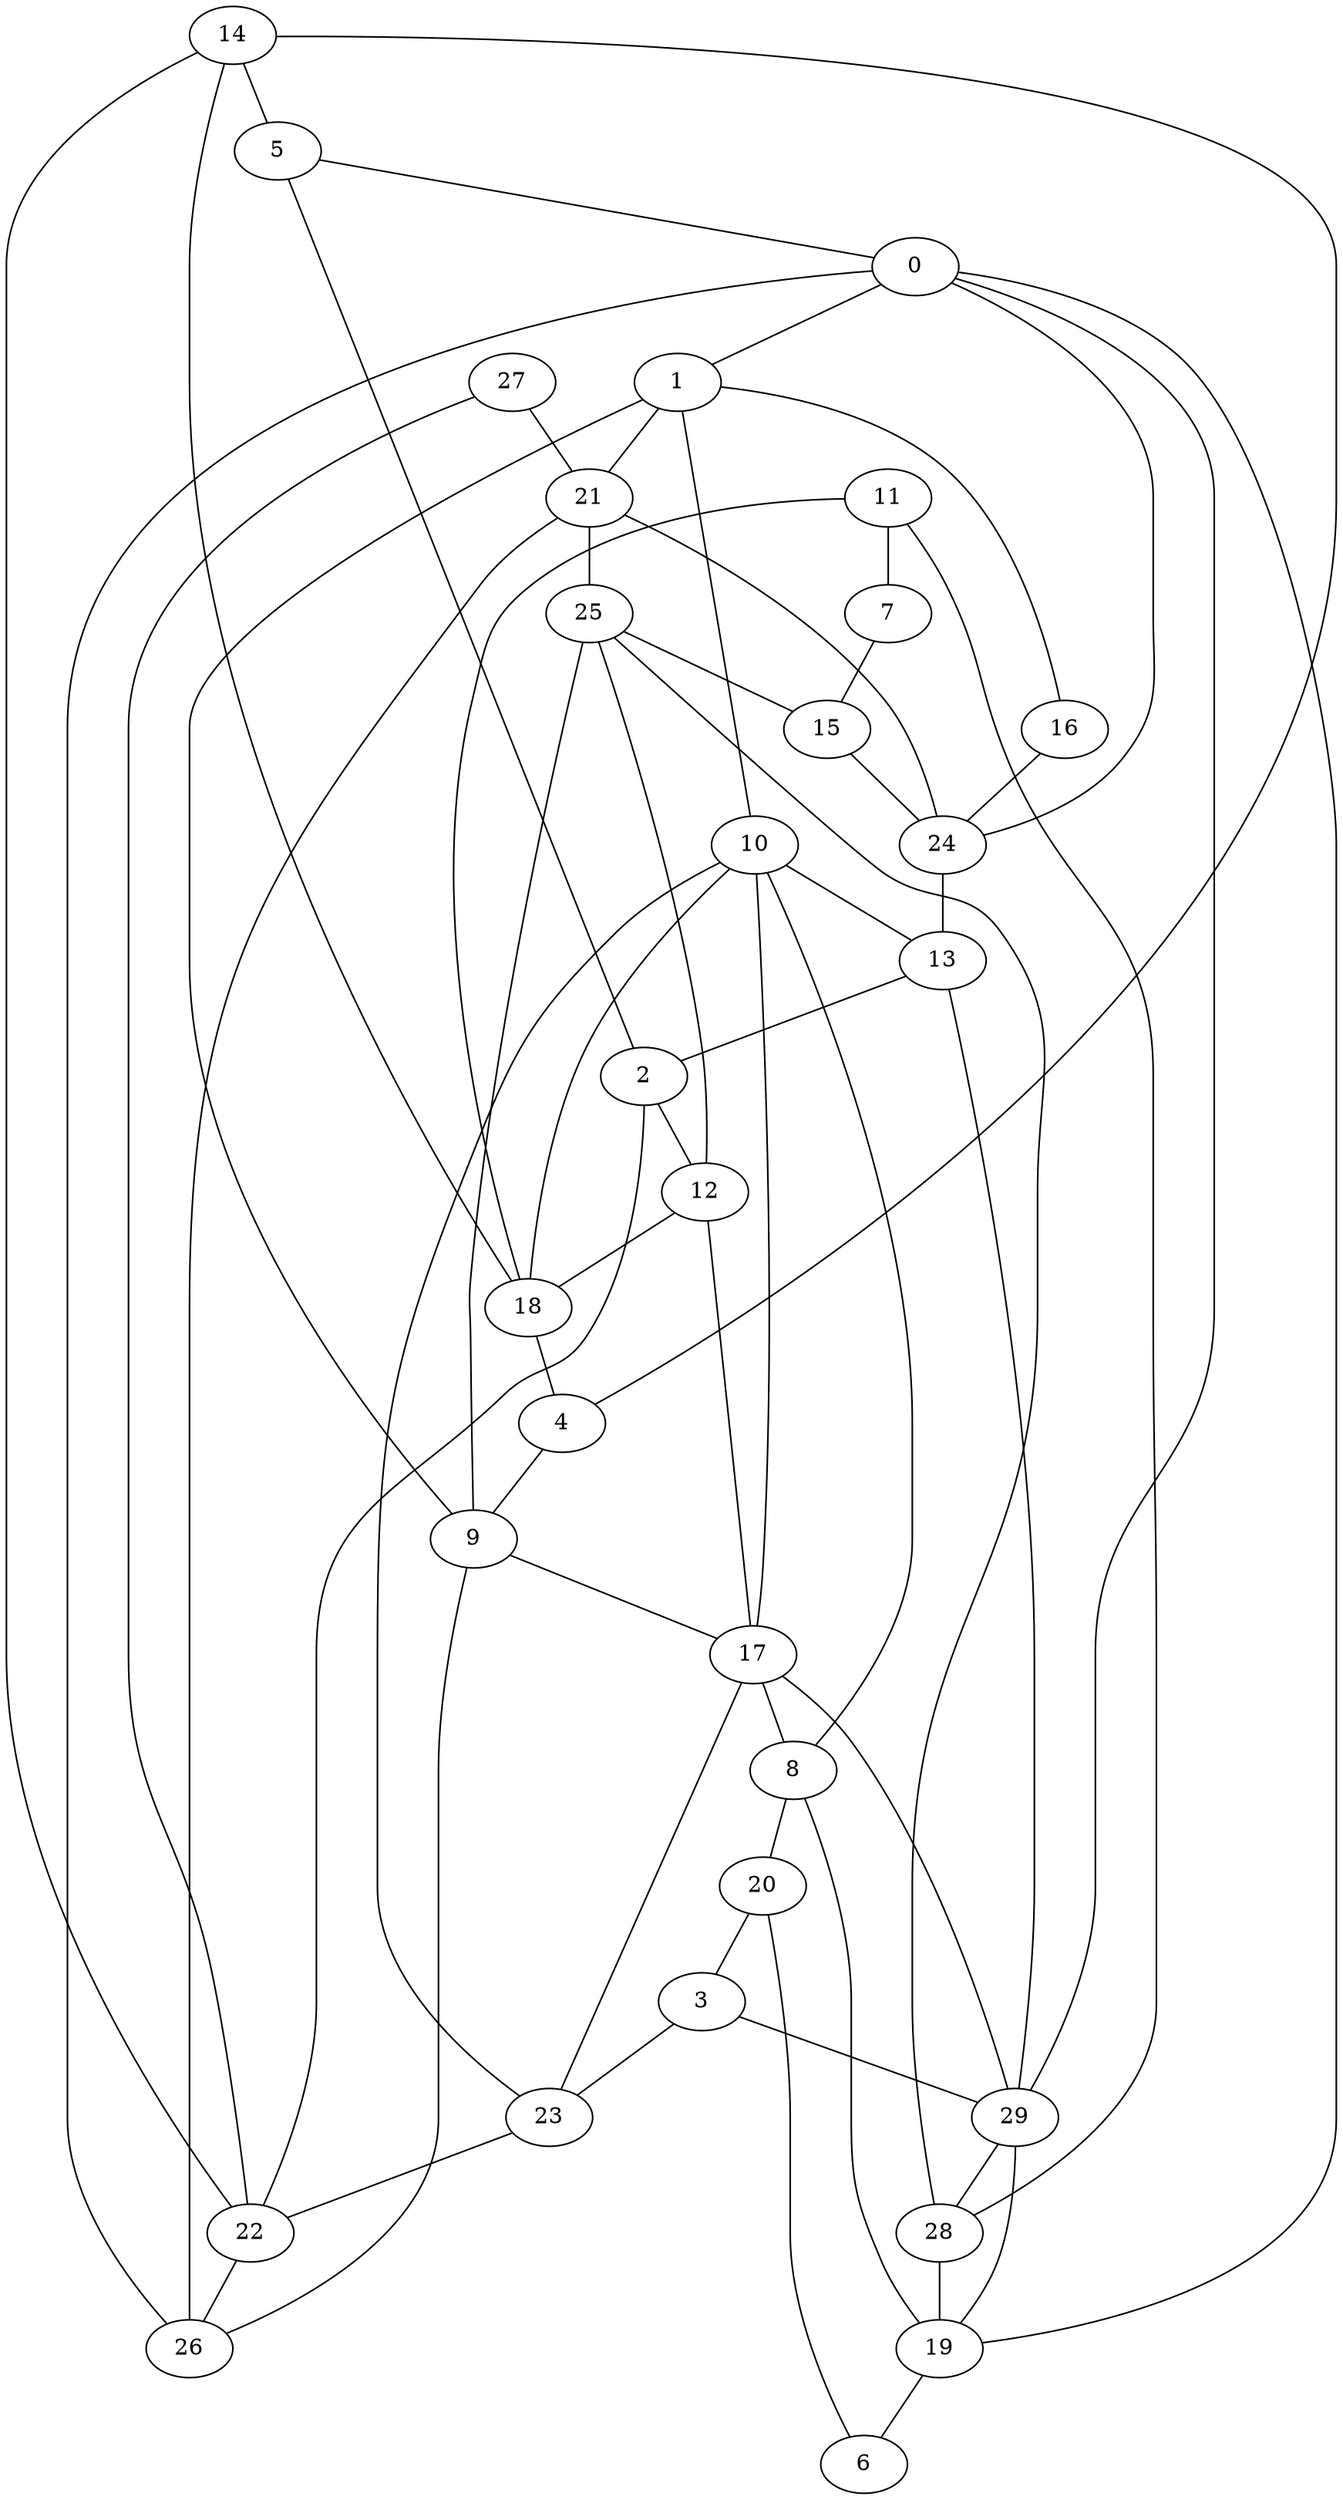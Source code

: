 graph G {
0 [liczba_kolorow="5", przypisane_kolory="1, 2, 3, 4, 5"];
1 [liczba_kolorow="4", przypisane_kolory="6, 7, 8, 9"];
10 [liczba_kolorow="3", przypisane_kolory="1, 2, 3"];
11 [liczba_kolorow="3", przypisane_kolory="8, 9, 10"];
12 [liczba_kolorow="4", przypisane_kolory="13, 14, 15, 16"];
13 [liczba_kolorow="3", przypisane_kolory="10, 11, 12"];
14 [liczba_kolorow="1", przypisane_kolory="8"];
15 [liczba_kolorow="1", przypisane_kolory="1"];
16 [liczba_kolorow="3", przypisane_kolory="1, 2, 3"];
17 [liczba_kolorow="3", przypisane_kolory="10, 11, 12"];
18 [liczba_kolorow="4", przypisane_kolory="4, 5, 6, 7"];
19 [liczba_kolorow="4", przypisane_kolory="10, 11, 12, 13"];
2 [liczba_kolorow="2", przypisane_kolory="4, 5"];
20 [liczba_kolorow="5", przypisane_kolory="6, 7, 8, 9, 10"];
21 [liczba_kolorow="1", przypisane_kolory="1"];
22 [liczba_kolorow="3", przypisane_kolory="1, 2, 3"];
23 [liczba_kolorow="5", przypisane_kolory="4, 5, 6, 7, 8"];
24 [liczba_kolorow="1", przypisane_kolory="6"];
25 [liczba_kolorow="4", przypisane_kolory="4, 5, 6, 7"];
26 [liczba_kolorow="3", przypisane_kolory="6, 7, 8"];
27 [liczba_kolorow="3", przypisane_kolory="4, 5, 6"];
28 [liczba_kolorow="1", przypisane_kolory="1"];
29 [liczba_kolorow="4", przypisane_kolory="6, 7, 8, 9"];
3 [liczba_kolorow="3", przypisane_kolory="1, 2, 3"];
4 [liczba_kolorow="4", przypisane_kolory="9, 10, 11, 12"];
5 [liczba_kolorow="1", przypisane_kolory="6"];
6 [liczba_kolorow="2", przypisane_kolory="1, 2"];
7 [liczba_kolorow="4", przypisane_kolory="2, 3, 4, 5"];
8 [liczba_kolorow="2", przypisane_kolory="4, 5"];
9 [liczba_kolorow="3", przypisane_kolory="1, 2, 3"];
0--1 ;
0--24 ;
1--16 ;
1--21 ;
1--9 ;
1--10 ;
10--18 ;
10--13 ;
10--23 ;
10--17 ;
11--18 ;
11--7 ;
11--28 ;
12--18 ;
13--29 ;
13--2 ;
14--4 ;
14--5 ;
14--18 ;
14--22 ;
15--24 ;
16--24 ;
17--12 ;
17--8 ;
18--4 ;
19--6 ;
19--0 ;
2--12 ;
20--3 ;
21--25 ;
21--24 ;
21--26 ;
22--2 ;
22--26 ;
23--22 ;
23--17 ;
24--13 ;
25--28 ;
25--12 ;
25--9 ;
25--15 ;
26--9 ;
26--0 ;
27--21 ;
27--22 ;
28--19 ;
29--28 ;
29--19 ;
29--17 ;
29--0 ;
3--23 ;
3--29 ;
4--9 ;
5--2 ;
5--0 ;
6--20 ;
7--15 ;
8--19 ;
8--10 ;
8--20 ;
9--17 ;
}
